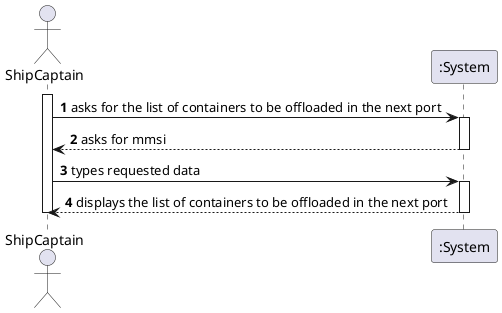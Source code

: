 @startuml
'https://plantuml.com/sequence-diagram

autonumber
actor ShipCaptain as C

activate C
C -> ":System" : asks for the list of containers to be offloaded in the next port
activate ":System"
":System" --> C : asks for mmsi
deactivate ":System"

C -> ":System" : types requested data
activate ":System"

":System" --> C : displays the list of containers to be offloaded in the next port
deactivate ":System"
deactivate C
@enduml